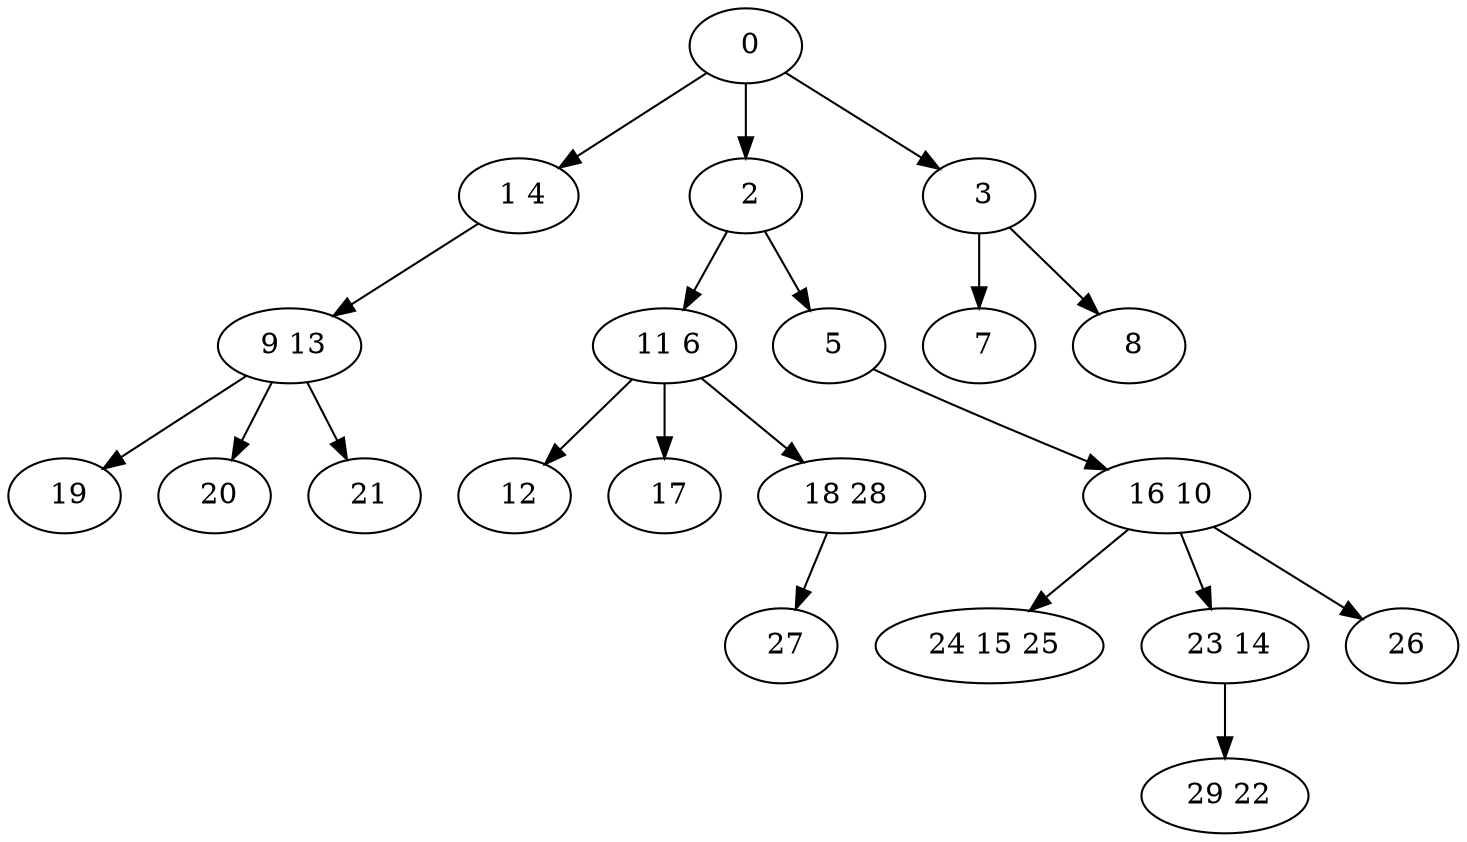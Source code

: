 digraph mytree {
" 0" -> " 1 4";
" 0" -> " 2";
" 0" -> " 3";
" 1 4" -> " 9 13";
" 2" -> " 11 6";
" 2" -> " 5";
" 3" -> " 7";
" 3" -> " 8";
" 9 13" -> " 19";
" 9 13" -> " 20";
" 9 13" -> " 21";
" 11 6" -> " 12";
" 11 6" -> " 17";
" 11 6" -> " 18 28";
" 5" -> " 16 10";
" 7";
" 8";
" 16 10" -> " 24 15 25";
" 16 10" -> " 23 14";
" 16 10" -> " 26";
" 12";
" 17";
" 18 28" -> " 27";
" 27";
" 24 15 25";
" 23 14" -> " 29 22";
" 29 22";
" 26";
" 19";
" 20";
" 21";
}
